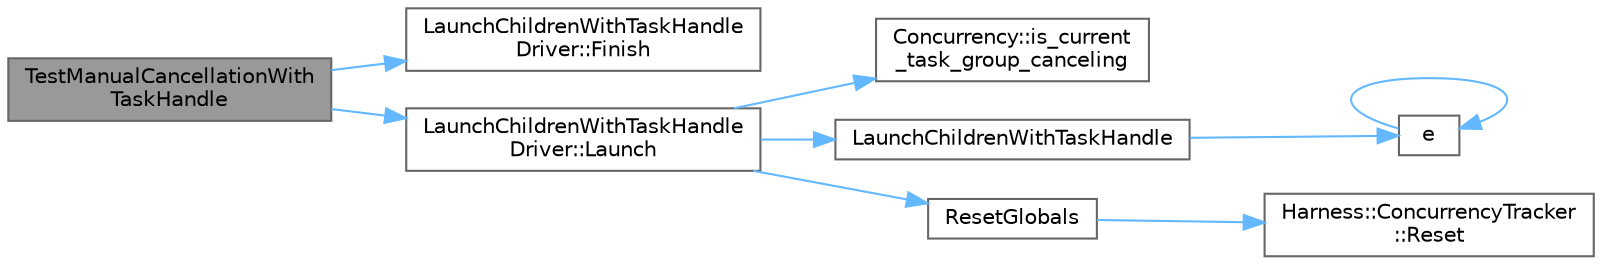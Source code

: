 digraph "TestManualCancellationWithTaskHandle"
{
 // LATEX_PDF_SIZE
  bgcolor="transparent";
  edge [fontname=Helvetica,fontsize=10,labelfontname=Helvetica,labelfontsize=10];
  node [fontname=Helvetica,fontsize=10,shape=box,height=0.2,width=0.4];
  rankdir="LR";
  Node1 [id="Node000001",label="TestManualCancellationWith\lTaskHandle",height=0.2,width=0.4,color="gray40", fillcolor="grey60", style="filled", fontcolor="black",tooltip=" "];
  Node1 -> Node2 [id="edge9_Node000001_Node000002",color="steelblue1",style="solid",tooltip=" "];
  Node2 [id="Node000002",label="LaunchChildrenWithTaskHandle\lDriver::Finish",height=0.2,width=0.4,color="grey40", fillcolor="white", style="filled",URL="$class_launch_children_with_task_handle_driver.html#a93888b4881be6c483e740cb125e627f9",tooltip=" "];
  Node1 -> Node3 [id="edge10_Node000001_Node000003",color="steelblue1",style="solid",tooltip=" "];
  Node3 [id="Node000003",label="LaunchChildrenWithTaskHandle\lDriver::Launch",height=0.2,width=0.4,color="grey40", fillcolor="white", style="filled",URL="$class_launch_children_with_task_handle_driver.html#a10c94ec0d6d5f24cf2017d6a9063286d",tooltip=" "];
  Node3 -> Node4 [id="edge11_Node000003_Node000004",color="steelblue1",style="solid",tooltip=" "];
  Node4 [id="Node000004",label="Concurrency::is_current\l_task_group_canceling",height=0.2,width=0.4,color="grey40", fillcolor="white", style="filled",URL="$namespace_concurrency.html#aaef1698b222ba9312ab24dcdcd98bbd8",tooltip=" "];
  Node3 -> Node5 [id="edge12_Node000003_Node000005",color="steelblue1",style="solid",tooltip=" "];
  Node5 [id="Node000005",label="LaunchChildrenWithTaskHandle",height=0.2,width=0.4,color="grey40", fillcolor="white", style="filled",URL="$test__task__group_8cpp.html#a3631e0d697c10e063835feb0e1671eac",tooltip=" "];
  Node5 -> Node6 [id="edge13_Node000005_Node000006",color="steelblue1",style="solid",tooltip=" "];
  Node6 [id="Node000006",label="e",height=0.2,width=0.4,color="grey40", fillcolor="white", style="filled",URL="$_cwise__array__power__array_8cpp.html#a9cb86ff854760bf91a154f2724a9101d",tooltip=" "];
  Node6 -> Node6 [id="edge14_Node000006_Node000006",color="steelblue1",style="solid",tooltip=" "];
  Node3 -> Node7 [id="edge15_Node000003_Node000007",color="steelblue1",style="solid",tooltip=" "];
  Node7 [id="Node000007",label="ResetGlobals",height=0.2,width=0.4,color="grey40", fillcolor="white", style="filled",URL="$test__task__group_8cpp.html#a26ef22d3a1b20a58937d88b8a10879a6",tooltip=" "];
  Node7 -> Node8 [id="edge16_Node000007_Node000008",color="steelblue1",style="solid",tooltip=" "];
  Node8 [id="Node000008",label="Harness::ConcurrencyTracker\l::Reset",height=0.2,width=0.4,color="grey40", fillcolor="white", style="filled",URL="$class_harness_1_1_concurrency_tracker.html#a246884e98e5a47fe34ec60da871fb43b",tooltip=" "];
}
